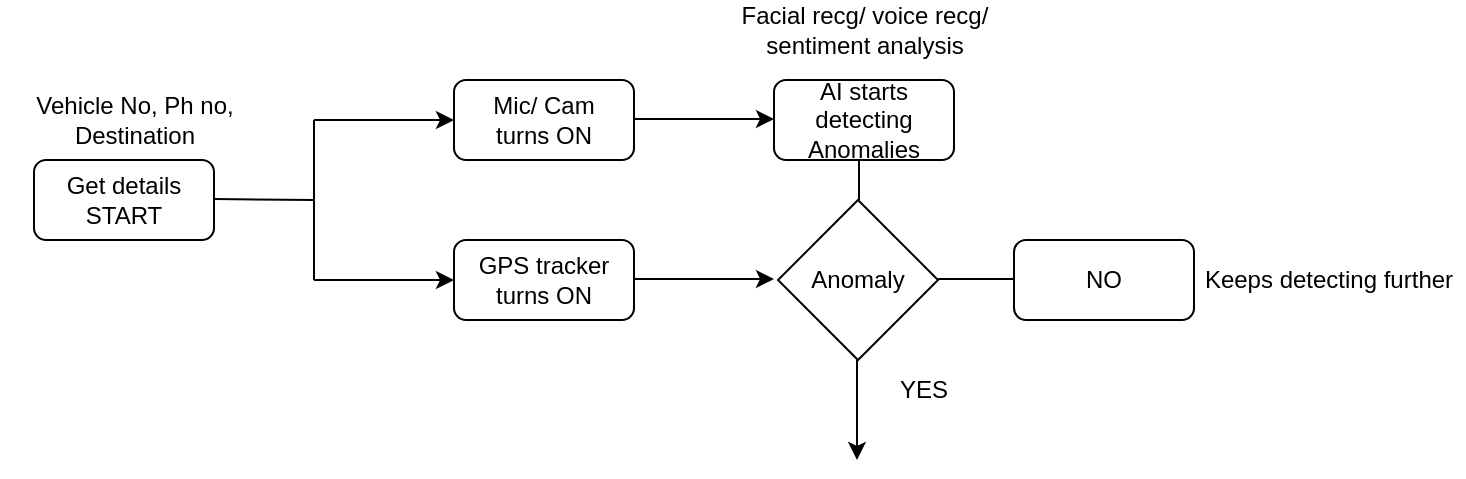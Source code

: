 <mxfile version="26.0.3">
  <diagram id="C5RBs43oDa-KdzZeNtuy" name="Page-1">
    <mxGraphModel dx="1050" dy="522" grid="1" gridSize="10" guides="1" tooltips="1" connect="1" arrows="1" fold="1" page="1" pageScale="1" pageWidth="827" pageHeight="1169" math="0" shadow="0">
      <root>
        <mxCell id="WIyWlLk6GJQsqaUBKTNV-0" />
        <mxCell id="WIyWlLk6GJQsqaUBKTNV-1" parent="WIyWlLk6GJQsqaUBKTNV-0" />
        <mxCell id="iax-5IlQy_Pquo1DeYQX-0" value="Get details&lt;div&gt;START&lt;/div&gt;" style="rounded=1;whiteSpace=wrap;html=1;" vertex="1" parent="WIyWlLk6GJQsqaUBKTNV-1">
          <mxGeometry x="20" y="160" width="90" height="40" as="geometry" />
        </mxCell>
        <mxCell id="iax-5IlQy_Pquo1DeYQX-1" value="" style="endArrow=none;html=1;rounded=0;" edge="1" parent="WIyWlLk6GJQsqaUBKTNV-1">
          <mxGeometry width="50" height="50" relative="1" as="geometry">
            <mxPoint x="110" y="179.5" as="sourcePoint" />
            <mxPoint x="160" y="180" as="targetPoint" />
          </mxGeometry>
        </mxCell>
        <mxCell id="iax-5IlQy_Pquo1DeYQX-2" value="" style="endArrow=none;html=1;rounded=0;" edge="1" parent="WIyWlLk6GJQsqaUBKTNV-1">
          <mxGeometry width="50" height="50" relative="1" as="geometry">
            <mxPoint x="160" y="140" as="sourcePoint" />
            <mxPoint x="160" y="220" as="targetPoint" />
          </mxGeometry>
        </mxCell>
        <mxCell id="iax-5IlQy_Pquo1DeYQX-3" value="" style="endArrow=classic;html=1;rounded=0;" edge="1" parent="WIyWlLk6GJQsqaUBKTNV-1">
          <mxGeometry width="50" height="50" relative="1" as="geometry">
            <mxPoint x="160" y="140" as="sourcePoint" />
            <mxPoint x="230" y="140" as="targetPoint" />
          </mxGeometry>
        </mxCell>
        <mxCell id="iax-5IlQy_Pquo1DeYQX-4" value="" style="endArrow=classic;html=1;rounded=0;" edge="1" parent="WIyWlLk6GJQsqaUBKTNV-1">
          <mxGeometry width="50" height="50" relative="1" as="geometry">
            <mxPoint x="160" y="220" as="sourcePoint" />
            <mxPoint x="230" y="220" as="targetPoint" />
          </mxGeometry>
        </mxCell>
        <mxCell id="iax-5IlQy_Pquo1DeYQX-5" value="Mic/ Cam&lt;div&gt;turns ON&lt;/div&gt;" style="rounded=1;whiteSpace=wrap;html=1;" vertex="1" parent="WIyWlLk6GJQsqaUBKTNV-1">
          <mxGeometry x="230" y="120" width="90" height="40" as="geometry" />
        </mxCell>
        <mxCell id="iax-5IlQy_Pquo1DeYQX-6" value="GPS tracker&lt;div&gt;turns ON&lt;/div&gt;" style="rounded=1;whiteSpace=wrap;html=1;" vertex="1" parent="WIyWlLk6GJQsqaUBKTNV-1">
          <mxGeometry x="230" y="200" width="90" height="40" as="geometry" />
        </mxCell>
        <mxCell id="iax-5IlQy_Pquo1DeYQX-7" value="" style="endArrow=classic;html=1;rounded=0;" edge="1" parent="WIyWlLk6GJQsqaUBKTNV-1">
          <mxGeometry width="50" height="50" relative="1" as="geometry">
            <mxPoint x="320" y="139.5" as="sourcePoint" />
            <mxPoint x="390" y="139.5" as="targetPoint" />
          </mxGeometry>
        </mxCell>
        <mxCell id="iax-5IlQy_Pquo1DeYQX-8" value="AI starts detecting Anomalies" style="rounded=1;whiteSpace=wrap;html=1;" vertex="1" parent="WIyWlLk6GJQsqaUBKTNV-1">
          <mxGeometry x="390" y="120" width="90" height="40" as="geometry" />
        </mxCell>
        <mxCell id="iax-5IlQy_Pquo1DeYQX-9" value="Facial recg/ voice recg/ sentiment analysis" style="text;html=1;align=center;verticalAlign=middle;whiteSpace=wrap;rounded=0;" vertex="1" parent="WIyWlLk6GJQsqaUBKTNV-1">
          <mxGeometry x="367.5" y="80" width="135" height="30" as="geometry" />
        </mxCell>
        <mxCell id="iax-5IlQy_Pquo1DeYQX-10" value="Anomaly" style="rhombus;whiteSpace=wrap;html=1;" vertex="1" parent="WIyWlLk6GJQsqaUBKTNV-1">
          <mxGeometry x="392" y="180" width="80" height="80" as="geometry" />
        </mxCell>
        <mxCell id="iax-5IlQy_Pquo1DeYQX-11" value="" style="endArrow=none;html=1;rounded=0;" edge="1" parent="WIyWlLk6GJQsqaUBKTNV-1">
          <mxGeometry width="50" height="50" relative="1" as="geometry">
            <mxPoint x="432.5" y="180" as="sourcePoint" />
            <mxPoint x="432.5" y="160" as="targetPoint" />
          </mxGeometry>
        </mxCell>
        <mxCell id="iax-5IlQy_Pquo1DeYQX-12" value="" style="endArrow=classic;html=1;rounded=0;" edge="1" parent="WIyWlLk6GJQsqaUBKTNV-1">
          <mxGeometry width="50" height="50" relative="1" as="geometry">
            <mxPoint x="320" y="219.5" as="sourcePoint" />
            <mxPoint x="390" y="219.5" as="targetPoint" />
          </mxGeometry>
        </mxCell>
        <mxCell id="iax-5IlQy_Pquo1DeYQX-13" value="" style="endArrow=classic;html=1;rounded=0;" edge="1" parent="WIyWlLk6GJQsqaUBKTNV-1">
          <mxGeometry width="50" height="50" relative="1" as="geometry">
            <mxPoint x="431.5" y="260" as="sourcePoint" />
            <mxPoint x="431.5" y="310" as="targetPoint" />
          </mxGeometry>
        </mxCell>
        <mxCell id="iax-5IlQy_Pquo1DeYQX-14" value="" style="endArrow=none;html=1;rounded=0;" edge="1" parent="WIyWlLk6GJQsqaUBKTNV-1">
          <mxGeometry width="50" height="50" relative="1" as="geometry">
            <mxPoint x="472" y="219.5" as="sourcePoint" />
            <mxPoint x="512" y="219.5" as="targetPoint" />
          </mxGeometry>
        </mxCell>
        <mxCell id="iax-5IlQy_Pquo1DeYQX-15" value="Keeps detecting further" style="text;html=1;align=center;verticalAlign=middle;whiteSpace=wrap;rounded=0;" vertex="1" parent="WIyWlLk6GJQsqaUBKTNV-1">
          <mxGeometry x="600" y="205" width="135" height="30" as="geometry" />
        </mxCell>
        <mxCell id="iax-5IlQy_Pquo1DeYQX-16" value="NO" style="rounded=1;whiteSpace=wrap;html=1;" vertex="1" parent="WIyWlLk6GJQsqaUBKTNV-1">
          <mxGeometry x="510" y="200" width="90" height="40" as="geometry" />
        </mxCell>
        <mxCell id="iax-5IlQy_Pquo1DeYQX-17" value="YES" style="text;html=1;align=center;verticalAlign=middle;whiteSpace=wrap;rounded=0;" vertex="1" parent="WIyWlLk6GJQsqaUBKTNV-1">
          <mxGeometry x="440" y="260" width="50" height="30" as="geometry" />
        </mxCell>
        <mxCell id="iax-5IlQy_Pquo1DeYQX-18" value="Vehicle No, Ph no, Destination" style="text;html=1;align=center;verticalAlign=middle;whiteSpace=wrap;rounded=0;" vertex="1" parent="WIyWlLk6GJQsqaUBKTNV-1">
          <mxGeometry x="3" y="125" width="135" height="30" as="geometry" />
        </mxCell>
      </root>
    </mxGraphModel>
  </diagram>
</mxfile>
